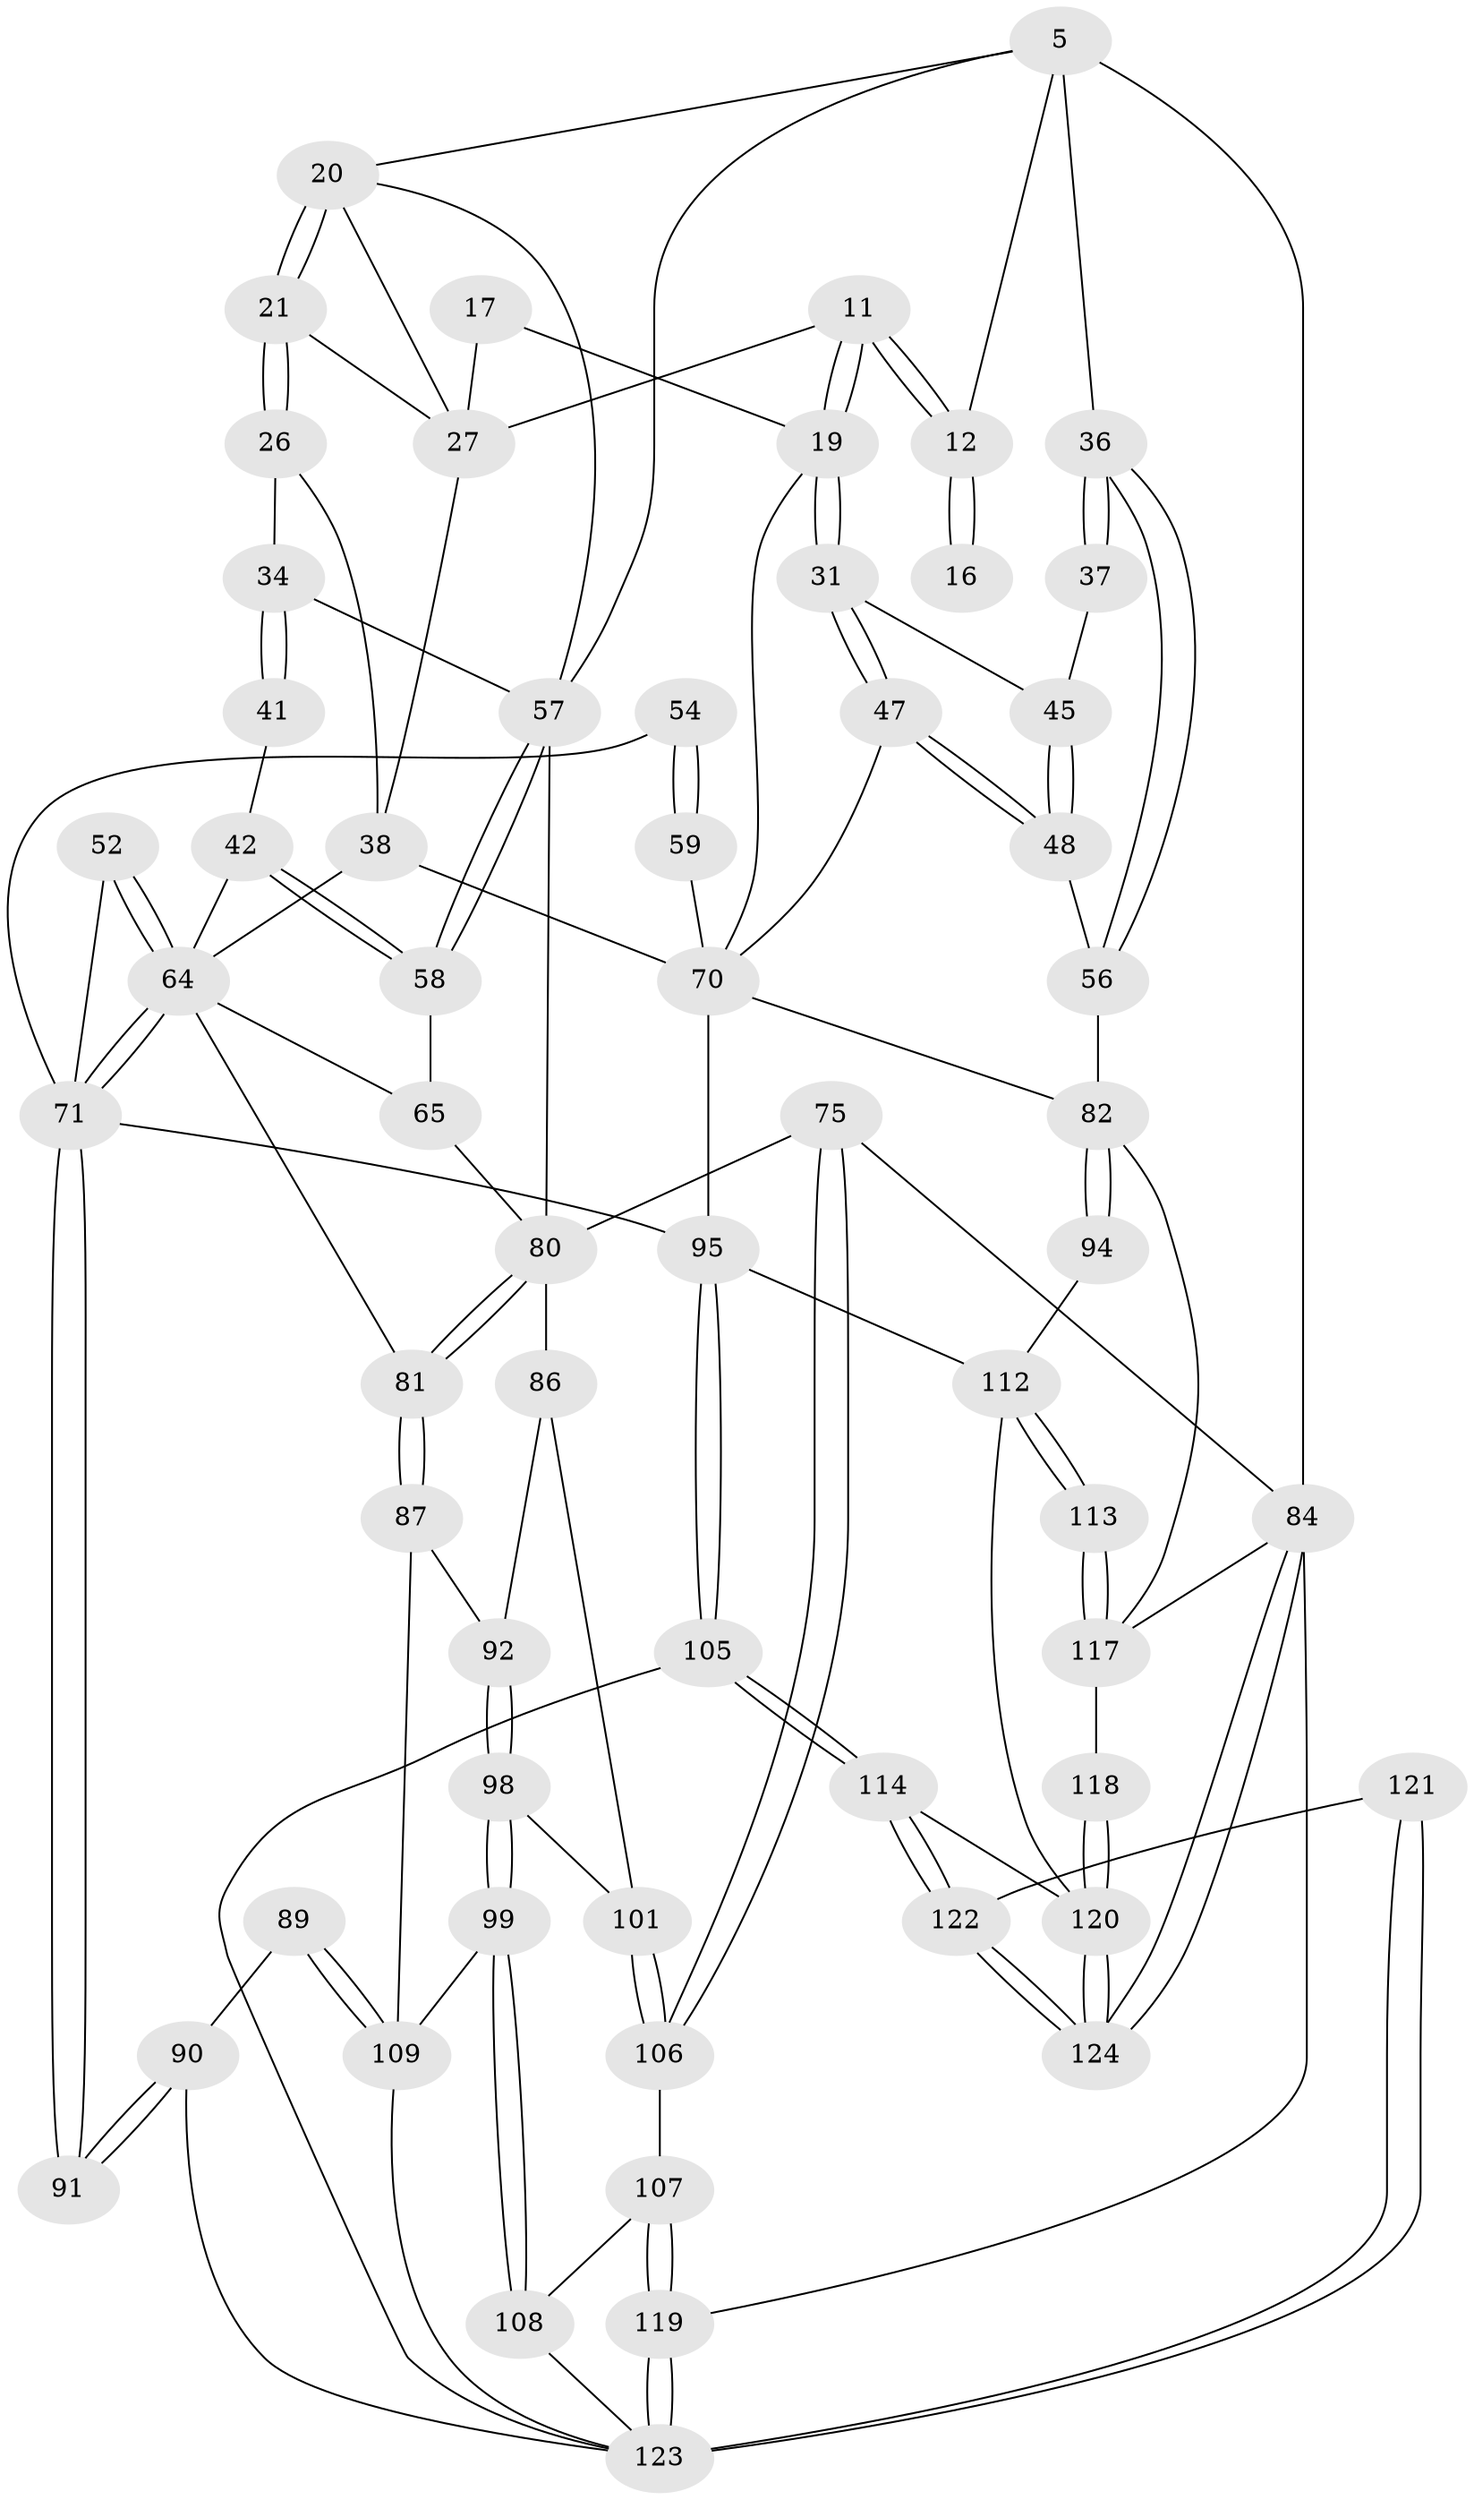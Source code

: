 // original degree distribution, {3: 0.024193548387096774, 4: 0.25, 6: 0.25, 5: 0.47580645161290325}
// Generated by graph-tools (version 1.1) at 2025/05/03/04/25 22:05:45]
// undirected, 62 vertices, 141 edges
graph export_dot {
graph [start="1"]
  node [color=gray90,style=filled];
  5 [pos="+0+0",super="+4"];
  11 [pos="+0.28358200201405637+0.1620804081626037",super="+10"];
  12 [pos="+0.24413576822151864+0.14875325628817906",super="+7+6"];
  16 [pos="+0.21912743288357703+0.14238872525640706"];
  17 [pos="+0.4026944763138873+0.21514354492613097"];
  19 [pos="+0.2949113073534038+0.1859372210832913",super="+18"];
  20 [pos="+0.7683667061658117+0.13168950541938643",super="+3"];
  21 [pos="+0.7421272000565929+0.14240036488965438",super="+13"];
  26 [pos="+0.7360956394546524+0.24738364649772715"];
  27 [pos="+0.5706968866316182+0.13928169789254752",super="+14+15"];
  31 [pos="+0.17471177770243745+0.304608078767451"];
  34 [pos="+1+0.27559995551396443",super="+24+25"];
  36 [pos="+0+0.14848050554073275",super="+29"];
  37 [pos="+0+0.2004304772273324",super="+33"];
  38 [pos="+0.6314722729188825+0.3119418810374245",super="+28"];
  41 [pos="+0.8484705582629056+0.3517946501211732"];
  42 [pos="+0.8254106716224527+0.3980680524920051"];
  45 [pos="+0.0750554806266357+0.3788114815163403",super="+32"];
  47 [pos="+0.20766283306883312+0.3819758541971598"];
  48 [pos="+0.07643202014930987+0.44758909636966543"];
  52 [pos="+0.569433065710566+0.5110885625707174"];
  54 [pos="+0.4883252729325218+0.5112696085322772"];
  56 [pos="+0+0.4583338318569417",super="+55"];
  57 [pos="+1+0.36440511104314566",super="+35+22+23"];
  58 [pos="+0.9306232835134232+0.509728189847929"];
  59 [pos="+0.34515211795974604+0.5528103930290623",super="+50+49"];
  64 [pos="+0.6557247839831308+0.6454546848858271",super="+63+62+44"];
  65 [pos="+0.9173423251480199+0.5290854526920309"];
  70 [pos="+0.31080577597926434+0.6522931706510493",super="+66+60+51"];
  71 [pos="+0.6463563240947907+0.6560009920574967",super="+68"];
  75 [pos="+1+0.8109072873563944"];
  80 [pos="+0.9163095436132441+0.6639731515433291",super="+76"];
  81 [pos="+0.7658907641988865+0.670530424322185"];
  82 [pos="+0+0.8600555585951133",super="+78+77+61+79"];
  84 [pos="+0+1",super="+74"];
  86 [pos="+0.9283008845825322+0.7048275921516298",super="+85"];
  87 [pos="+0.7713533370227891+0.6940072856008495"];
  89 [pos="+0.6724208742145704+0.843527584650447"];
  90 [pos="+0.6290169156137784+0.8447268599696"];
  91 [pos="+0.6141180051764926+0.7143239663182958"];
  92 [pos="+0.8611549320443013+0.7727073246304471"];
  94 [pos="+0+0.8249544494352506",super="+93"];
  95 [pos="+0.3775068721957558+0.7729741689322993",super="+69"];
  98 [pos="+0.8726386996979694+0.8332526750041144"];
  99 [pos="+0.848305301567582+0.8560582290553919"];
  101 [pos="+0.933310936819021+0.8315101518396928"];
  105 [pos="+0.42301339671647215+0.8277228386229419"];
  106 [pos="+0.9543009161471203+0.931260744554755"];
  107 [pos="+0.949705736722252+0.9381824510835801"];
  108 [pos="+0.8640562572548336+0.9501495532918298"];
  109 [pos="+0.7501040469632602+0.9260095924262682",super="+100+88"];
  112 [pos="+0.2807040048558959+0.8926341794227393",super="+96+97+102"];
  113 [pos="+0.15806781222541305+0.9237008140707688"];
  114 [pos="+0.36384640375900923+1"];
  117 [pos="+0.1550978100412986+0.9326014278511956",super="+83"];
  118 [pos="+0.17405179771864254+1"];
  119 [pos="+1+1"];
  120 [pos="+0.1793442459820868+1",super="+115+116"];
  121 [pos="+0.46070690811931+1"];
  122 [pos="+0.42406579759261936+1"];
  123 [pos="+0.7677890389614287+1",super="+110+111+103+104"];
  124 [pos="+0.1594688201303646+1"];
  5 -- 84 [weight=2];
  5 -- 12;
  5 -- 20;
  5 -- 36;
  5 -- 57;
  11 -- 12 [weight=2];
  11 -- 12;
  11 -- 19;
  11 -- 19;
  11 -- 27;
  12 -- 16 [weight=2];
  12 -- 16;
  17 -- 27 [weight=2];
  17 -- 19;
  19 -- 31;
  19 -- 31;
  19 -- 70;
  20 -- 21 [weight=2];
  20 -- 21;
  20 -- 27;
  20 -- 57;
  21 -- 26;
  21 -- 26;
  21 -- 27;
  26 -- 34;
  26 -- 38;
  27 -- 38;
  31 -- 47;
  31 -- 47;
  31 -- 45;
  34 -- 41 [weight=2];
  34 -- 41;
  34 -- 57 [weight=2];
  36 -- 37 [weight=2];
  36 -- 37;
  36 -- 56;
  36 -- 56;
  37 -- 45 [weight=2];
  38 -- 64;
  38 -- 70;
  41 -- 42;
  42 -- 58;
  42 -- 58;
  42 -- 64;
  45 -- 48;
  45 -- 48;
  47 -- 48;
  47 -- 48;
  47 -- 70;
  48 -- 56;
  52 -- 64 [weight=2];
  52 -- 64;
  52 -- 71;
  54 -- 59 [weight=2];
  54 -- 59;
  54 -- 71;
  56 -- 82 [weight=2];
  57 -- 58;
  57 -- 58;
  57 -- 80;
  58 -- 65;
  59 -- 70 [weight=3];
  64 -- 71;
  64 -- 71;
  64 -- 81;
  64 -- 65;
  65 -- 80;
  70 -- 95;
  70 -- 82 [weight=2];
  71 -- 91 [weight=2];
  71 -- 91;
  71 -- 95;
  75 -- 106;
  75 -- 106;
  75 -- 84;
  75 -- 80;
  80 -- 81;
  80 -- 81;
  80 -- 86 [weight=2];
  81 -- 87;
  81 -- 87;
  82 -- 94 [weight=2];
  82 -- 94;
  82 -- 117;
  84 -- 124;
  84 -- 124;
  84 -- 119;
  84 -- 117;
  86 -- 92;
  86 -- 101;
  87 -- 92;
  87 -- 109;
  89 -- 90;
  89 -- 109 [weight=2];
  89 -- 109;
  90 -- 91;
  90 -- 91;
  90 -- 123;
  92 -- 98;
  92 -- 98;
  94 -- 112 [weight=2];
  95 -- 105;
  95 -- 105;
  95 -- 112;
  98 -- 99;
  98 -- 99;
  98 -- 101;
  99 -- 108;
  99 -- 108;
  99 -- 109;
  101 -- 106;
  101 -- 106;
  105 -- 114;
  105 -- 114;
  105 -- 123;
  106 -- 107;
  107 -- 108;
  107 -- 119;
  107 -- 119;
  108 -- 123;
  109 -- 123;
  112 -- 113 [weight=2];
  112 -- 113;
  112 -- 120;
  113 -- 117;
  113 -- 117;
  114 -- 122;
  114 -- 122;
  114 -- 120;
  117 -- 118;
  118 -- 120 [weight=2];
  118 -- 120;
  119 -- 123;
  119 -- 123;
  120 -- 124;
  120 -- 124;
  121 -- 122;
  121 -- 123 [weight=2];
  121 -- 123;
  122 -- 124;
  122 -- 124;
}
